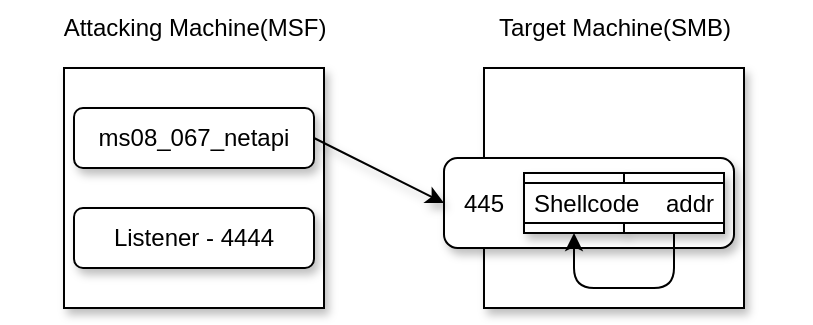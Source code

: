 <mxfile version="13.0.3" type="device"><diagram id="Yp0wuLXaNxzWVFaO_f6G" name="第 1 页"><mxGraphModel dx="1086" dy="806" grid="1" gridSize="10" guides="1" tooltips="1" connect="1" arrows="1" fold="1" page="1" pageScale="1" pageWidth="827" pageHeight="1169" math="0" shadow="0"><root><mxCell id="0"/><mxCell id="1" parent="0"/><mxCell id="Sr93ZqK5CTAKZtryYnMR-3" value="" style="rounded=0;whiteSpace=wrap;html=1;shadow=1;" parent="1" vertex="1"><mxGeometry x="90" y="240" width="130" height="120" as="geometry"/></mxCell><mxCell id="Sr93ZqK5CTAKZtryYnMR-5" value="ms08_067_netapi" style="rounded=1;whiteSpace=wrap;html=1;shadow=1;" parent="1" vertex="1"><mxGeometry x="95" y="260" width="120" height="30" as="geometry"/></mxCell><mxCell id="Sr93ZqK5CTAKZtryYnMR-6" value="Listener - 4444" style="rounded=1;whiteSpace=wrap;html=1;shadow=1;" parent="1" vertex="1"><mxGeometry x="95" y="310" width="120" height="30" as="geometry"/></mxCell><mxCell id="Sr93ZqK5CTAKZtryYnMR-8" value="" style="rounded=0;whiteSpace=wrap;html=1;shadow=1;" parent="1" vertex="1"><mxGeometry x="300" y="240" width="130" height="120" as="geometry"/></mxCell><mxCell id="Sr93ZqK5CTAKZtryYnMR-9" value="" style="rounded=1;whiteSpace=wrap;html=1;shadow=1;" parent="1" vertex="1"><mxGeometry x="280" y="285" width="145" height="45" as="geometry"/></mxCell><mxCell id="Sr93ZqK5CTAKZtryYnMR-10" value="Buffer" style="rounded=0;whiteSpace=wrap;html=1;shadow=1;" parent="1" vertex="1"><mxGeometry x="320" y="292.5" width="50" height="30" as="geometry"/></mxCell><mxCell id="Sr93ZqK5CTAKZtryYnMR-12" value="RET" style="rounded=0;whiteSpace=wrap;html=1;shadow=1;" parent="1" vertex="1"><mxGeometry x="370" y="292.5" width="50" height="30" as="geometry"/></mxCell><mxCell id="Sr93ZqK5CTAKZtryYnMR-13" value="445" style="text;html=1;strokeColor=none;fillColor=none;align=center;verticalAlign=middle;whiteSpace=wrap;rounded=0;shadow=1;" parent="1" vertex="1"><mxGeometry x="280" y="297.5" width="40" height="20" as="geometry"/></mxCell><mxCell id="Sr93ZqK5CTAKZtryYnMR-14" value="" style="endArrow=classic;html=1;exitX=1;exitY=0.5;exitDx=0;exitDy=0;entryX=0;entryY=0.5;entryDx=0;entryDy=0;shadow=1;" parent="1" source="Sr93ZqK5CTAKZtryYnMR-5" target="Sr93ZqK5CTAKZtryYnMR-13" edge="1"><mxGeometry width="50" height="50" relative="1" as="geometry"><mxPoint x="250" y="200" as="sourcePoint"/><mxPoint x="300" y="150" as="targetPoint"/></mxGeometry></mxCell><mxCell id="Sr93ZqK5CTAKZtryYnMR-15" value="Attacking Machine(MSF)" style="text;html=1;strokeColor=none;fillColor=none;align=center;verticalAlign=middle;whiteSpace=wrap;rounded=0;shadow=1;" parent="1" vertex="1"><mxGeometry x="62.5" y="210" width="185" height="20" as="geometry"/></mxCell><mxCell id="Sr93ZqK5CTAKZtryYnMR-17" value="Target Machine(SMB)" style="text;html=1;strokeColor=none;fillColor=none;align=center;verticalAlign=middle;whiteSpace=wrap;rounded=0;shadow=1;" parent="1" vertex="1"><mxGeometry x="272.5" y="210" width="185" height="20" as="geometry"/></mxCell><mxCell id="djCm1KhKaJiSLxp_h2nz-1" value="" style="endArrow=classic;html=1;entryX=0.5;entryY=1;entryDx=0;entryDy=0;exitX=0.5;exitY=1;exitDx=0;exitDy=0;" edge="1" parent="1" source="Sr93ZqK5CTAKZtryYnMR-12" target="Sr93ZqK5CTAKZtryYnMR-10"><mxGeometry width="50" height="50" relative="1" as="geometry"><mxPoint x="560" y="450" as="sourcePoint"/><mxPoint x="610" y="400" as="targetPoint"/><Array as="points"><mxPoint x="395" y="350"/><mxPoint x="345" y="350"/></Array></mxGeometry></mxCell><mxCell id="djCm1KhKaJiSLxp_h2nz-2" value="Shellcode&amp;nbsp; &amp;nbsp; addr" style="rounded=0;whiteSpace=wrap;html=1;shadow=0;" vertex="1" parent="1"><mxGeometry x="320" y="297.5" width="100" height="20" as="geometry"/></mxCell></root></mxGraphModel></diagram></mxfile>
